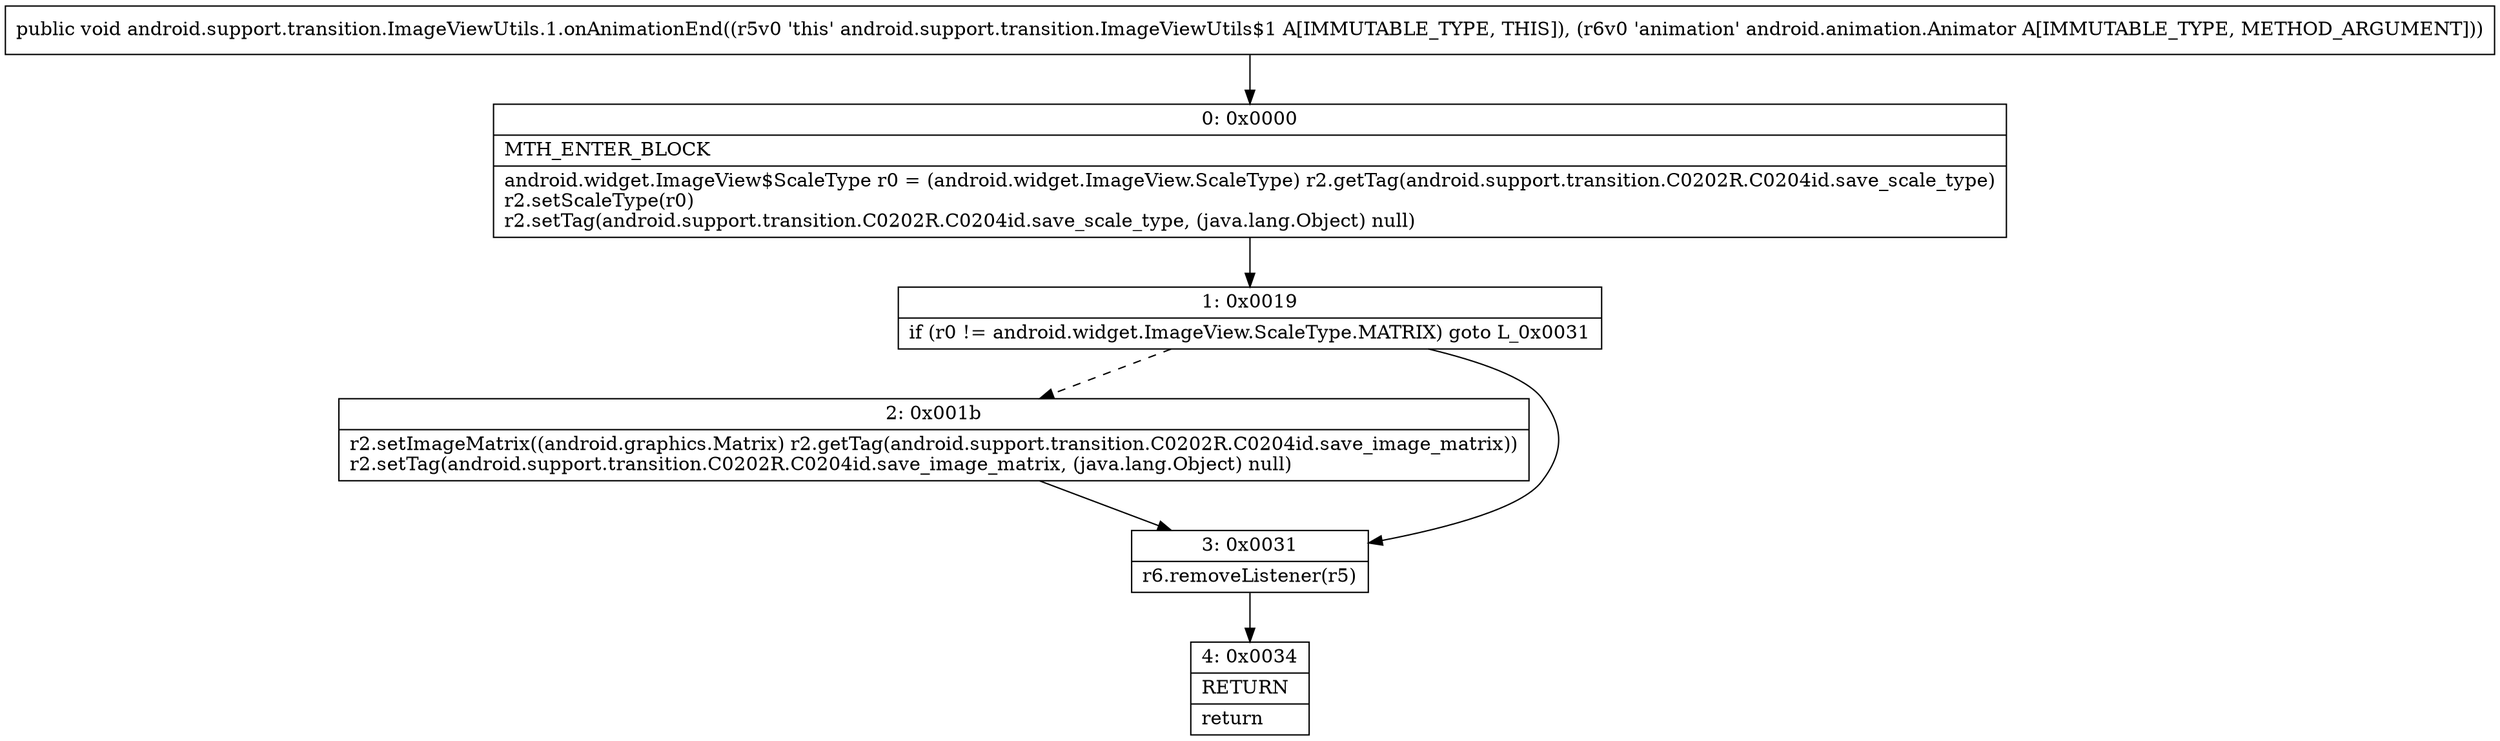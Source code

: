 digraph "CFG forandroid.support.transition.ImageViewUtils.1.onAnimationEnd(Landroid\/animation\/Animator;)V" {
Node_0 [shape=record,label="{0\:\ 0x0000|MTH_ENTER_BLOCK\l|android.widget.ImageView$ScaleType r0 = (android.widget.ImageView.ScaleType) r2.getTag(android.support.transition.C0202R.C0204id.save_scale_type)\lr2.setScaleType(r0)\lr2.setTag(android.support.transition.C0202R.C0204id.save_scale_type, (java.lang.Object) null)\l}"];
Node_1 [shape=record,label="{1\:\ 0x0019|if (r0 != android.widget.ImageView.ScaleType.MATRIX) goto L_0x0031\l}"];
Node_2 [shape=record,label="{2\:\ 0x001b|r2.setImageMatrix((android.graphics.Matrix) r2.getTag(android.support.transition.C0202R.C0204id.save_image_matrix))\lr2.setTag(android.support.transition.C0202R.C0204id.save_image_matrix, (java.lang.Object) null)\l}"];
Node_3 [shape=record,label="{3\:\ 0x0031|r6.removeListener(r5)\l}"];
Node_4 [shape=record,label="{4\:\ 0x0034|RETURN\l|return\l}"];
MethodNode[shape=record,label="{public void android.support.transition.ImageViewUtils.1.onAnimationEnd((r5v0 'this' android.support.transition.ImageViewUtils$1 A[IMMUTABLE_TYPE, THIS]), (r6v0 'animation' android.animation.Animator A[IMMUTABLE_TYPE, METHOD_ARGUMENT])) }"];
MethodNode -> Node_0;
Node_0 -> Node_1;
Node_1 -> Node_2[style=dashed];
Node_1 -> Node_3;
Node_2 -> Node_3;
Node_3 -> Node_4;
}


